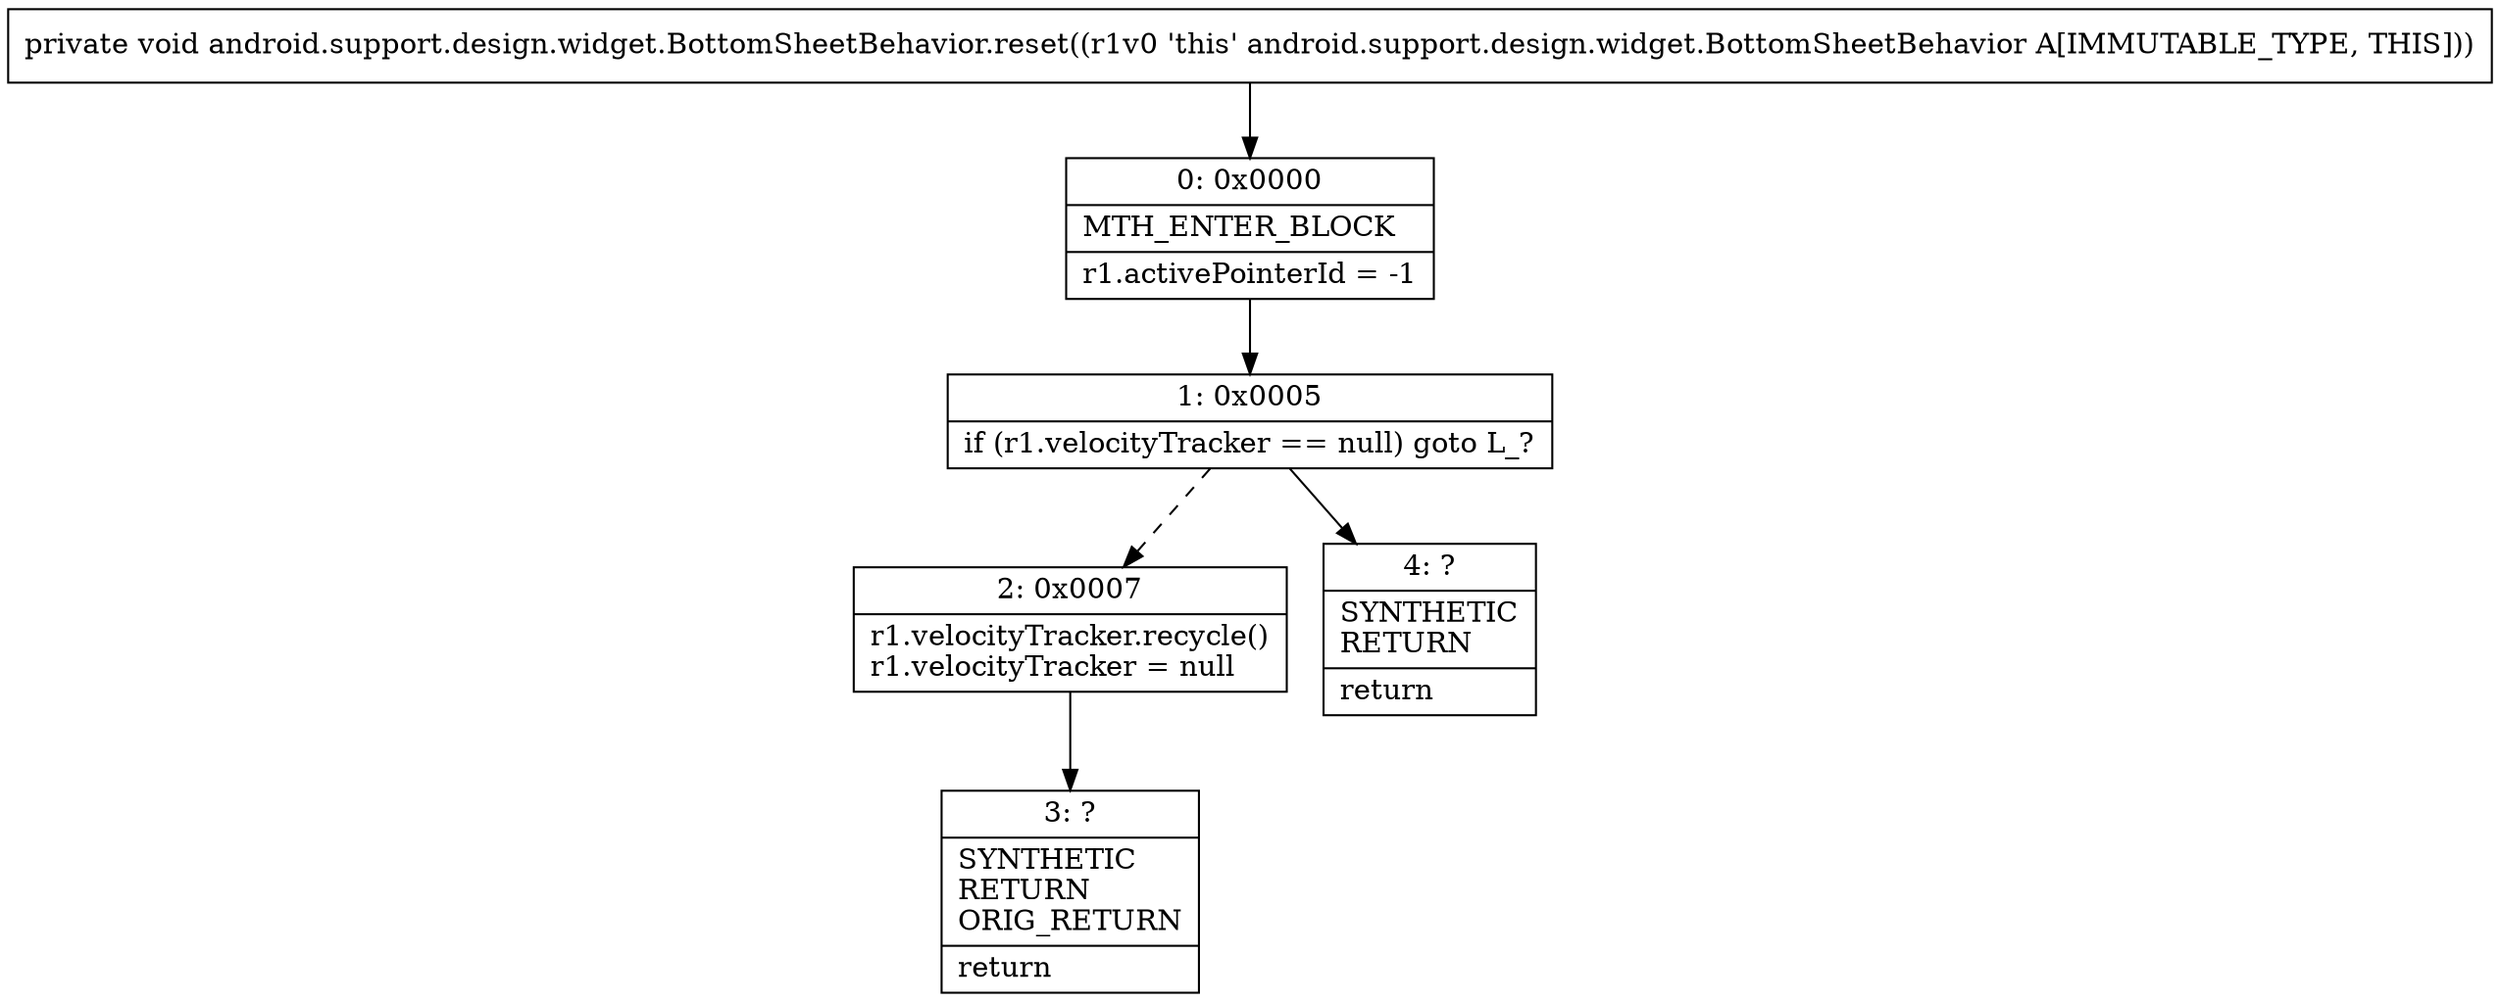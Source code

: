 digraph "CFG forandroid.support.design.widget.BottomSheetBehavior.reset()V" {
Node_0 [shape=record,label="{0\:\ 0x0000|MTH_ENTER_BLOCK\l|r1.activePointerId = \-1\l}"];
Node_1 [shape=record,label="{1\:\ 0x0005|if (r1.velocityTracker == null) goto L_?\l}"];
Node_2 [shape=record,label="{2\:\ 0x0007|r1.velocityTracker.recycle()\lr1.velocityTracker = null\l}"];
Node_3 [shape=record,label="{3\:\ ?|SYNTHETIC\lRETURN\lORIG_RETURN\l|return\l}"];
Node_4 [shape=record,label="{4\:\ ?|SYNTHETIC\lRETURN\l|return\l}"];
MethodNode[shape=record,label="{private void android.support.design.widget.BottomSheetBehavior.reset((r1v0 'this' android.support.design.widget.BottomSheetBehavior A[IMMUTABLE_TYPE, THIS])) }"];
MethodNode -> Node_0;
Node_0 -> Node_1;
Node_1 -> Node_2[style=dashed];
Node_1 -> Node_4;
Node_2 -> Node_3;
}

